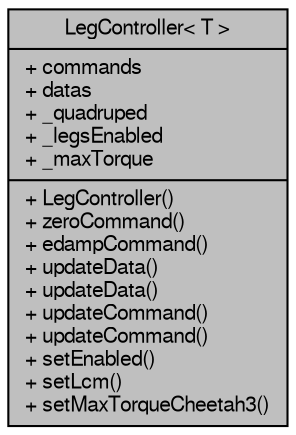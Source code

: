 digraph "LegController&lt; T &gt;"
{
  edge [fontname="FreeSans",fontsize="10",labelfontname="FreeSans",labelfontsize="10"];
  node [fontname="FreeSans",fontsize="10",shape=record];
  Node1 [label="{LegController\< T \>\n|+ commands\l+ datas\l+ _quadruped\l+ _legsEnabled\l+ _maxTorque\l|+ LegController()\l+ zeroCommand()\l+ edampCommand()\l+ updateData()\l+ updateData()\l+ updateCommand()\l+ updateCommand()\l+ setEnabled()\l+ setLcm()\l+ setMaxTorqueCheetah3()\l}",height=0.2,width=0.4,color="black", fillcolor="grey75", style="filled", fontcolor="black"];
}
